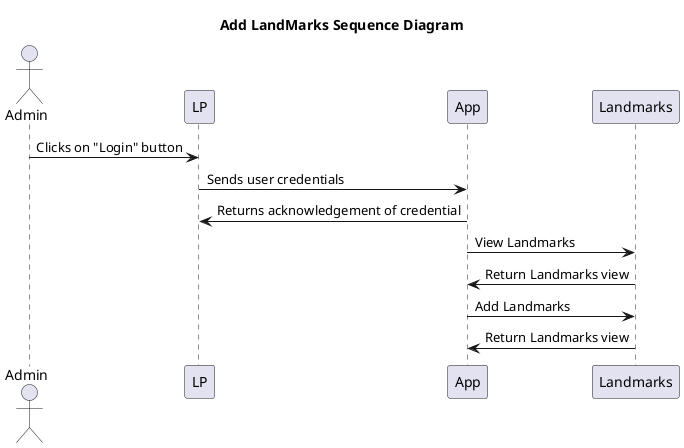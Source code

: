 @startuml Landmarks

title Add LandMarks Sequence Diagram 
actor Admin
Admin -> LP: Clicks on "Login" button
LP -> App: Sends user credentials
App -> LP: Returns acknowledgement of credential
participant "Landmarks" as Landmarks

App -> Landmarks: View Landmarks
Landmarks -> App: Return Landmarks view

App -> Landmarks: Add Landmarks
Landmarks -> App: Return Landmarks view
@enduml